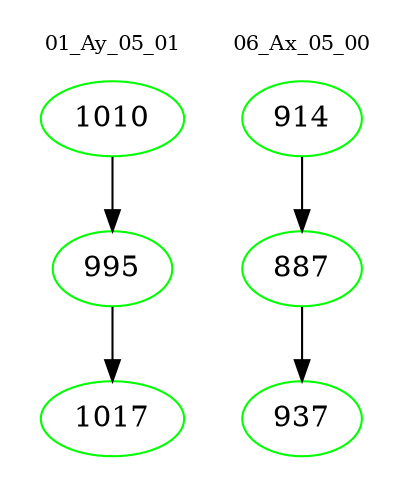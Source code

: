 digraph{
subgraph cluster_0 {
color = white
label = "01_Ay_05_01";
fontsize=10;
T0_1010 [label="1010", color="green"]
T0_1010 -> T0_995 [color="black"]
T0_995 [label="995", color="green"]
T0_995 -> T0_1017 [color="black"]
T0_1017 [label="1017", color="green"]
}
subgraph cluster_1 {
color = white
label = "06_Ax_05_00";
fontsize=10;
T1_914 [label="914", color="green"]
T1_914 -> T1_887 [color="black"]
T1_887 [label="887", color="green"]
T1_887 -> T1_937 [color="black"]
T1_937 [label="937", color="green"]
}
}

